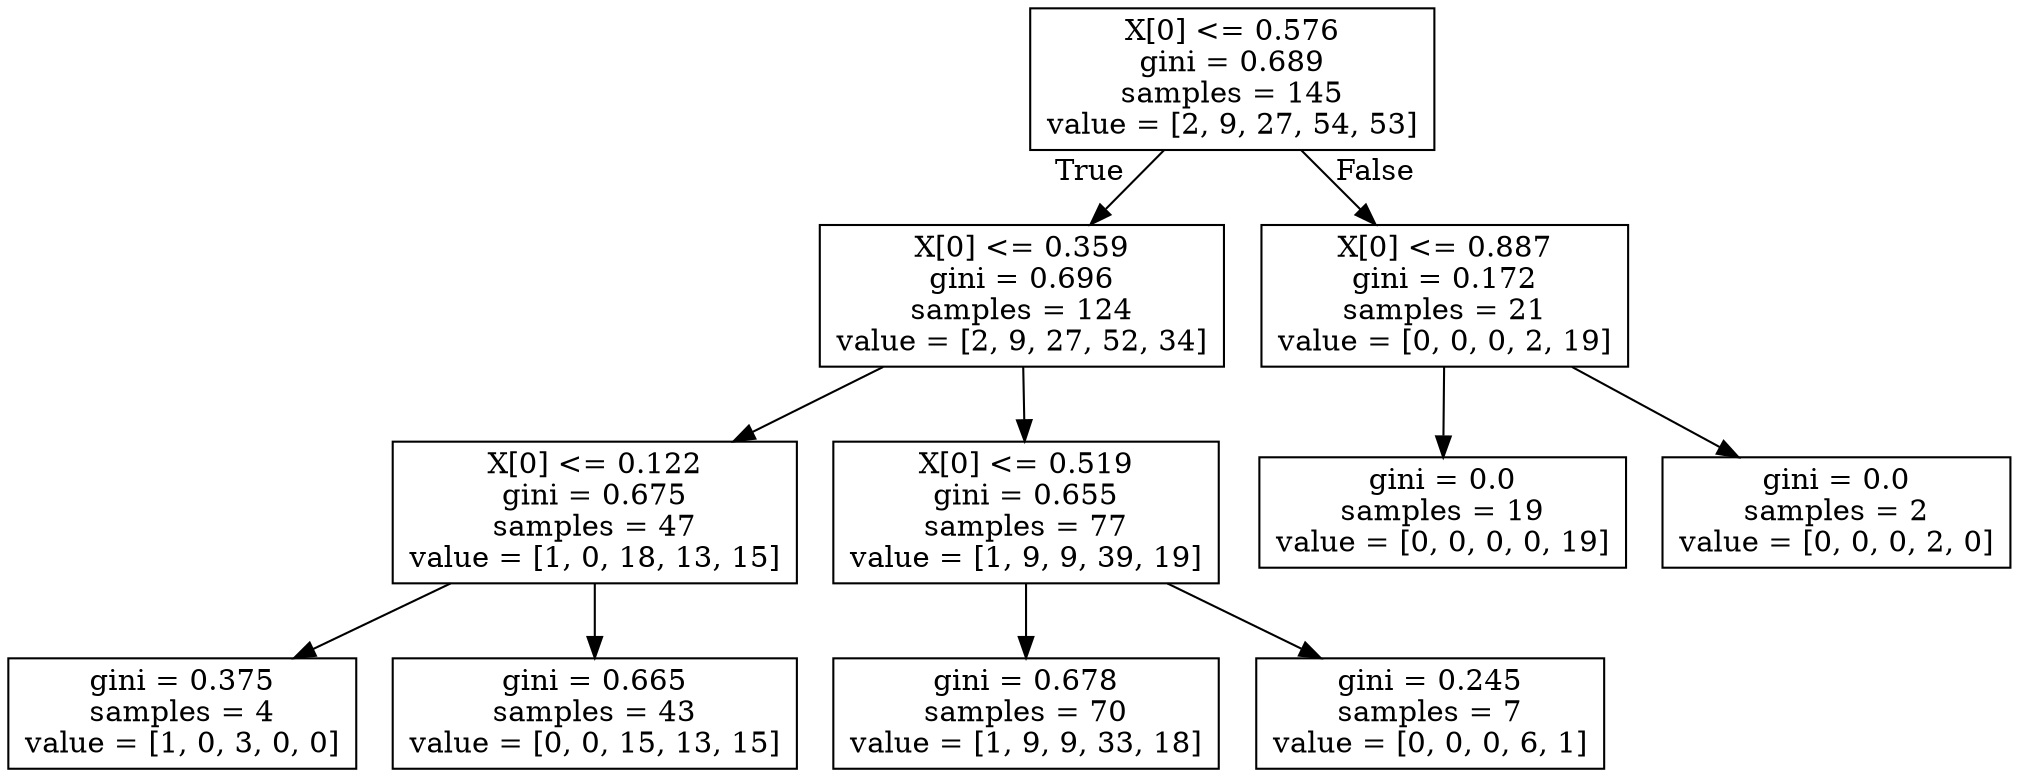 digraph Tree {
node [shape=box] ;
0 [label="X[0] <= 0.576\ngini = 0.689\nsamples = 145\nvalue = [2, 9, 27, 54, 53]"] ;
1 [label="X[0] <= 0.359\ngini = 0.696\nsamples = 124\nvalue = [2, 9, 27, 52, 34]"] ;
0 -> 1 [labeldistance=2.5, labelangle=45, headlabel="True"] ;
2 [label="X[0] <= 0.122\ngini = 0.675\nsamples = 47\nvalue = [1, 0, 18, 13, 15]"] ;
1 -> 2 ;
3 [label="gini = 0.375\nsamples = 4\nvalue = [1, 0, 3, 0, 0]"] ;
2 -> 3 ;
4 [label="gini = 0.665\nsamples = 43\nvalue = [0, 0, 15, 13, 15]"] ;
2 -> 4 ;
5 [label="X[0] <= 0.519\ngini = 0.655\nsamples = 77\nvalue = [1, 9, 9, 39, 19]"] ;
1 -> 5 ;
6 [label="gini = 0.678\nsamples = 70\nvalue = [1, 9, 9, 33, 18]"] ;
5 -> 6 ;
7 [label="gini = 0.245\nsamples = 7\nvalue = [0, 0, 0, 6, 1]"] ;
5 -> 7 ;
8 [label="X[0] <= 0.887\ngini = 0.172\nsamples = 21\nvalue = [0, 0, 0, 2, 19]"] ;
0 -> 8 [labeldistance=2.5, labelangle=-45, headlabel="False"] ;
9 [label="gini = 0.0\nsamples = 19\nvalue = [0, 0, 0, 0, 19]"] ;
8 -> 9 ;
10 [label="gini = 0.0\nsamples = 2\nvalue = [0, 0, 0, 2, 0]"] ;
8 -> 10 ;
}